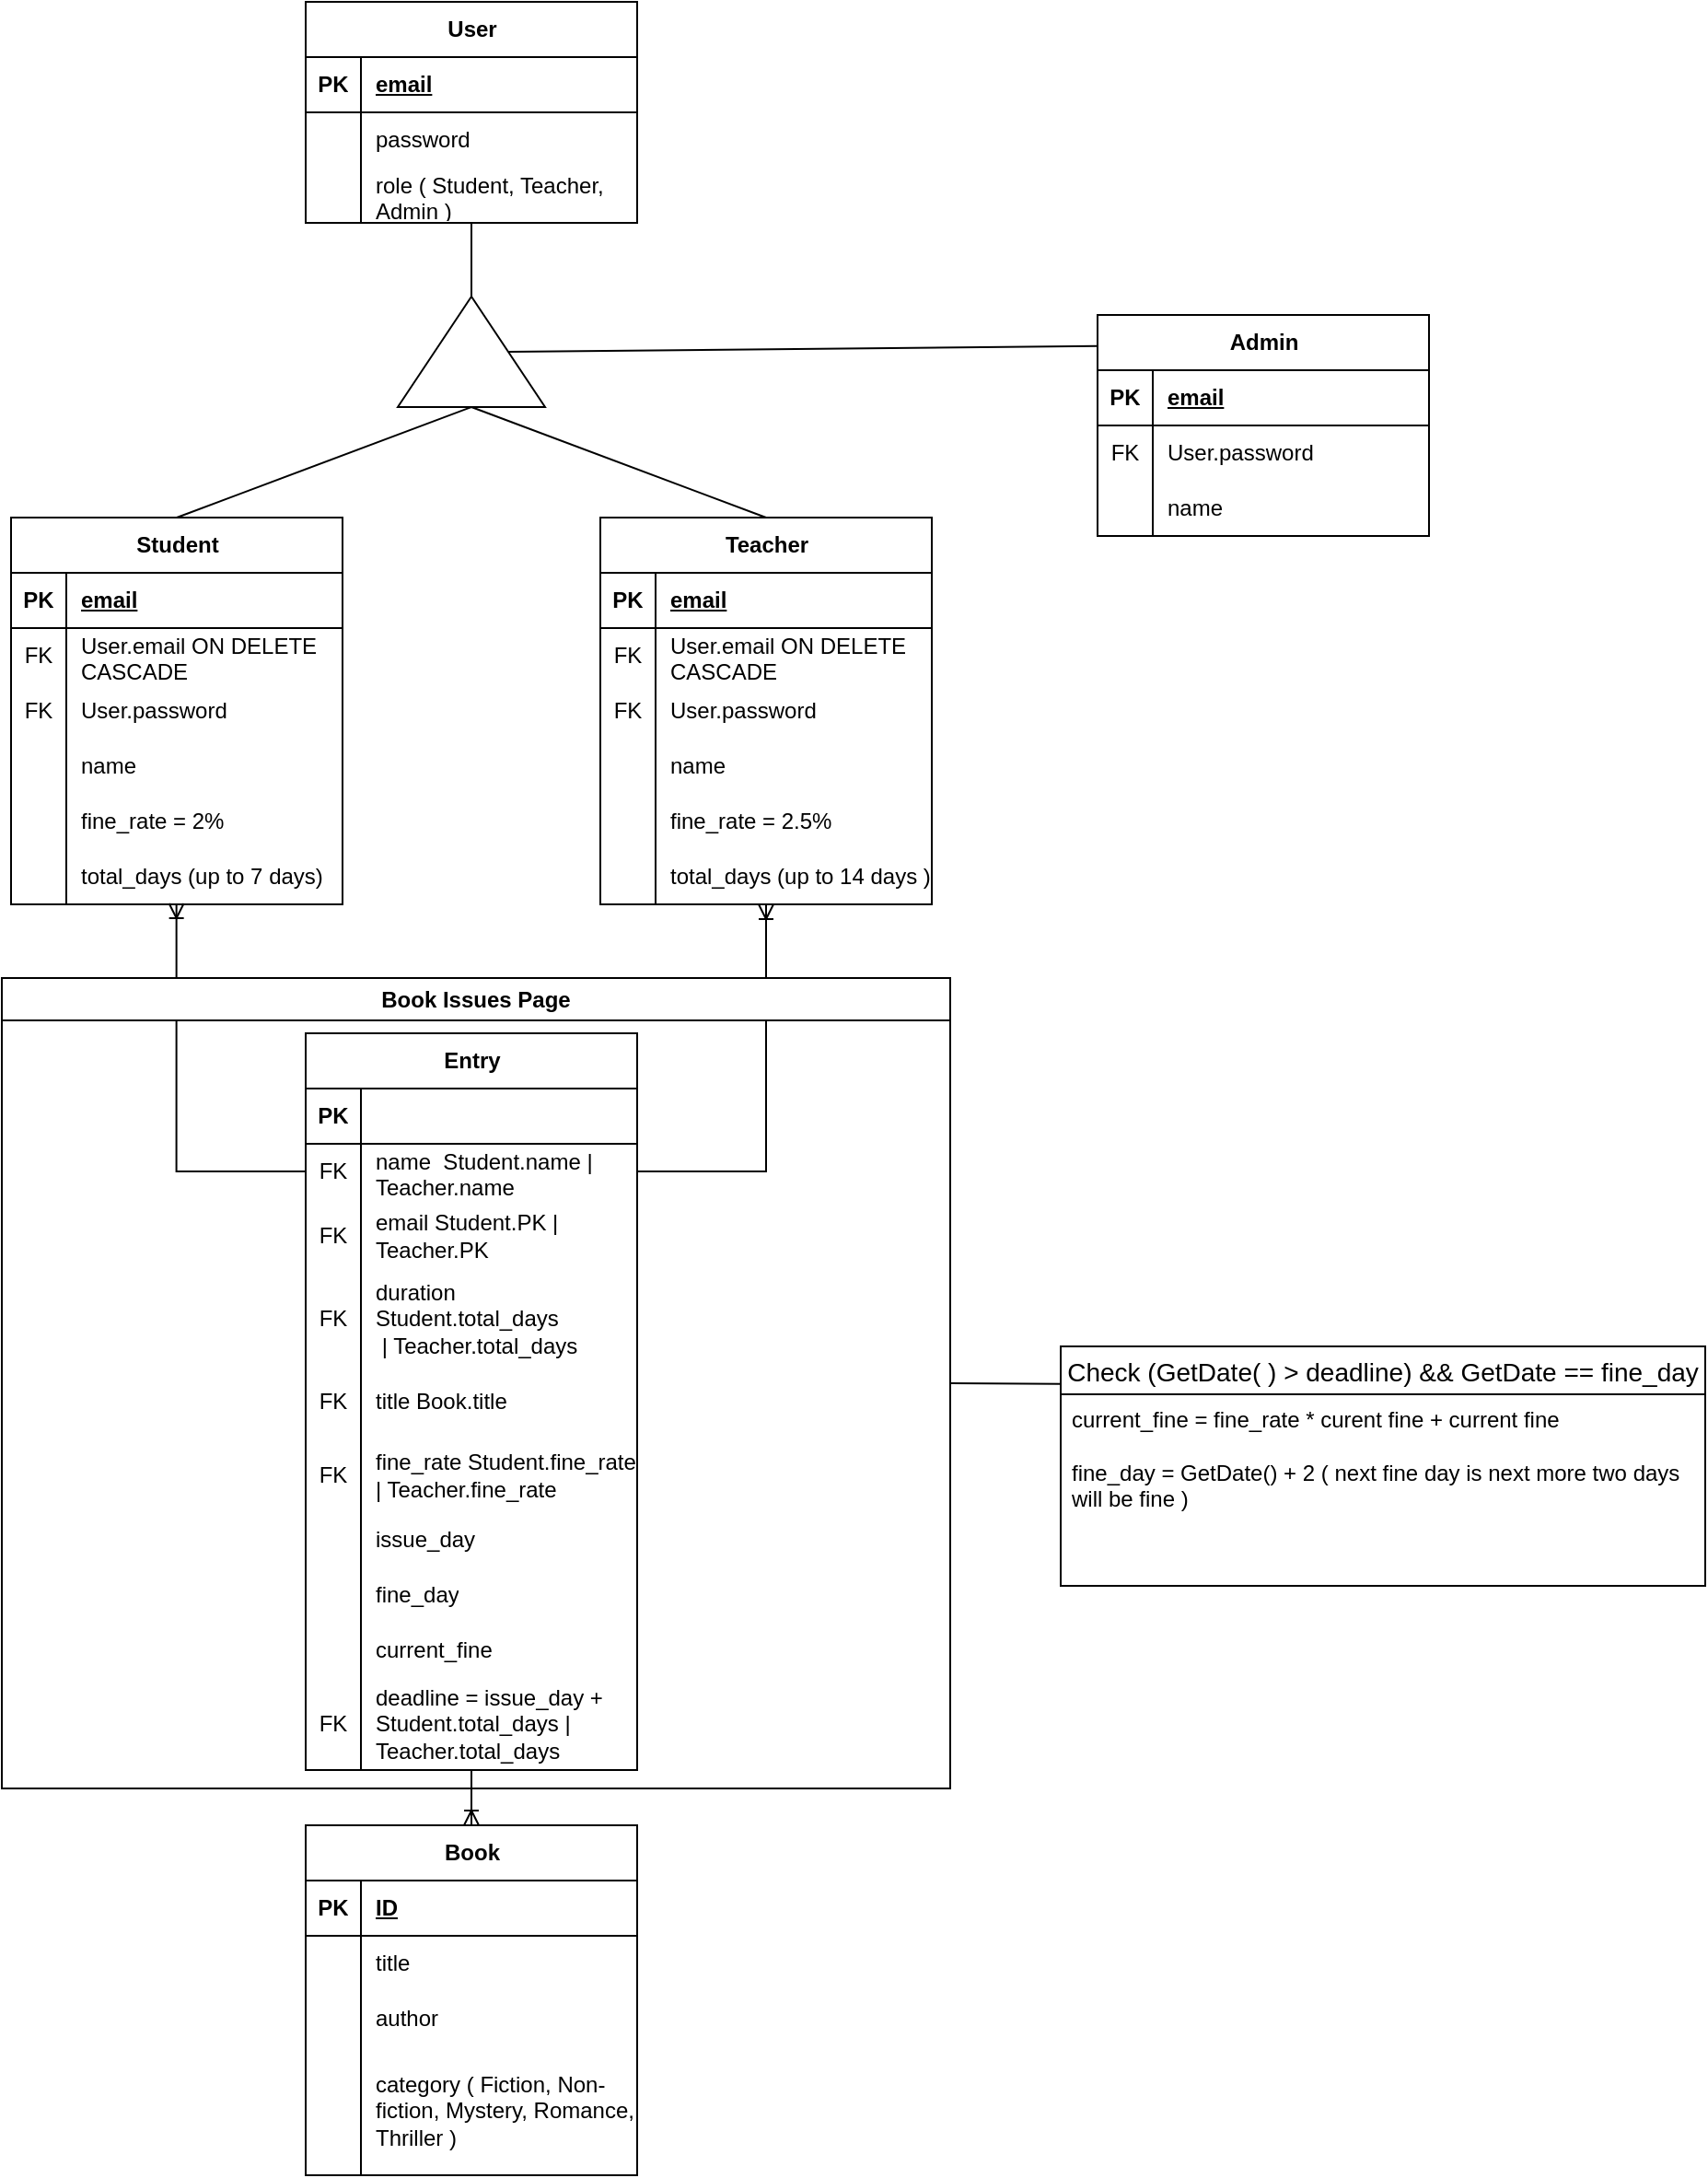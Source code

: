 <mxfile>
    <diagram id="R2lEEEUBdFMjLlhIrx00" name="Page-1">
        <mxGraphModel dx="729" dy="582" grid="1" gridSize="10" guides="1" tooltips="1" connect="1" arrows="1" fold="1" page="1" pageScale="1" pageWidth="850" pageHeight="1100" math="0" shadow="0" extFonts="Permanent Marker^https://fonts.googleapis.com/css?family=Permanent+Marker">
            <root>
                <mxCell id="0"/>
                <mxCell id="1" parent="0"/>
                <mxCell id="ZRcQARflyPNN3RQJC36A-1" value="User" style="shape=table;startSize=30;container=1;collapsible=1;childLayout=tableLayout;fixedRows=1;rowLines=0;fontStyle=1;align=center;resizeLast=1;html=1;" parent="1" vertex="1">
                    <mxGeometry x="320" y="200" width="180" height="120" as="geometry"/>
                </mxCell>
                <mxCell id="ZRcQARflyPNN3RQJC36A-2" value="" style="shape=tableRow;horizontal=0;startSize=0;swimlaneHead=0;swimlaneBody=0;fillColor=none;collapsible=0;dropTarget=0;points=[[0,0.5],[1,0.5]];portConstraint=eastwest;top=0;left=0;right=0;bottom=1;" parent="ZRcQARflyPNN3RQJC36A-1" vertex="1">
                    <mxGeometry y="30" width="180" height="30" as="geometry"/>
                </mxCell>
                <mxCell id="ZRcQARflyPNN3RQJC36A-3" value="PK" style="shape=partialRectangle;connectable=0;fillColor=none;top=0;left=0;bottom=0;right=0;fontStyle=1;overflow=hidden;whiteSpace=wrap;html=1;" parent="ZRcQARflyPNN3RQJC36A-2" vertex="1">
                    <mxGeometry width="30" height="30" as="geometry">
                        <mxRectangle width="30" height="30" as="alternateBounds"/>
                    </mxGeometry>
                </mxCell>
                <mxCell id="ZRcQARflyPNN3RQJC36A-4" value="email" style="shape=partialRectangle;connectable=0;fillColor=none;top=0;left=0;bottom=0;right=0;align=left;spacingLeft=6;fontStyle=5;overflow=hidden;whiteSpace=wrap;html=1;" parent="ZRcQARflyPNN3RQJC36A-2" vertex="1">
                    <mxGeometry x="30" width="150" height="30" as="geometry">
                        <mxRectangle width="150" height="30" as="alternateBounds"/>
                    </mxGeometry>
                </mxCell>
                <mxCell id="ZRcQARflyPNN3RQJC36A-5" value="" style="shape=tableRow;horizontal=0;startSize=0;swimlaneHead=0;swimlaneBody=0;fillColor=none;collapsible=0;dropTarget=0;points=[[0,0.5],[1,0.5]];portConstraint=eastwest;top=0;left=0;right=0;bottom=0;" parent="ZRcQARflyPNN3RQJC36A-1" vertex="1">
                    <mxGeometry y="60" width="180" height="30" as="geometry"/>
                </mxCell>
                <mxCell id="ZRcQARflyPNN3RQJC36A-6" value="" style="shape=partialRectangle;connectable=0;fillColor=none;top=0;left=0;bottom=0;right=0;editable=1;overflow=hidden;whiteSpace=wrap;html=1;" parent="ZRcQARflyPNN3RQJC36A-5" vertex="1">
                    <mxGeometry width="30" height="30" as="geometry">
                        <mxRectangle width="30" height="30" as="alternateBounds"/>
                    </mxGeometry>
                </mxCell>
                <mxCell id="ZRcQARflyPNN3RQJC36A-7" value="password" style="shape=partialRectangle;connectable=0;fillColor=none;top=0;left=0;bottom=0;right=0;align=left;spacingLeft=6;overflow=hidden;whiteSpace=wrap;html=1;" parent="ZRcQARflyPNN3RQJC36A-5" vertex="1">
                    <mxGeometry x="30" width="150" height="30" as="geometry">
                        <mxRectangle width="150" height="30" as="alternateBounds"/>
                    </mxGeometry>
                </mxCell>
                <mxCell id="YuhHyslfXUsfMejoKx96-15" style="shape=tableRow;horizontal=0;startSize=0;swimlaneHead=0;swimlaneBody=0;fillColor=none;collapsible=0;dropTarget=0;points=[[0,0.5],[1,0.5]];portConstraint=eastwest;top=0;left=0;right=0;bottom=0;" parent="ZRcQARflyPNN3RQJC36A-1" vertex="1">
                    <mxGeometry y="90" width="180" height="30" as="geometry"/>
                </mxCell>
                <mxCell id="YuhHyslfXUsfMejoKx96-16" style="shape=partialRectangle;connectable=0;fillColor=none;top=0;left=0;bottom=0;right=0;editable=1;overflow=hidden;whiteSpace=wrap;html=1;" parent="YuhHyslfXUsfMejoKx96-15" vertex="1">
                    <mxGeometry width="30" height="30" as="geometry">
                        <mxRectangle width="30" height="30" as="alternateBounds"/>
                    </mxGeometry>
                </mxCell>
                <mxCell id="YuhHyslfXUsfMejoKx96-17" value="role ( Student, Teacher, Admin )" style="shape=partialRectangle;connectable=0;fillColor=none;top=0;left=0;bottom=0;right=0;align=left;spacingLeft=6;overflow=hidden;whiteSpace=wrap;html=1;" parent="YuhHyslfXUsfMejoKx96-15" vertex="1">
                    <mxGeometry x="30" width="150" height="30" as="geometry">
                        <mxRectangle width="150" height="30" as="alternateBounds"/>
                    </mxGeometry>
                </mxCell>
                <mxCell id="ZRcQARflyPNN3RQJC36A-17" value="" style="triangle;whiteSpace=wrap;html=1;direction=north;" parent="1" vertex="1">
                    <mxGeometry x="370" y="360" width="80" height="60" as="geometry"/>
                </mxCell>
                <mxCell id="ZRcQARflyPNN3RQJC36A-18" value="" style="endArrow=none;html=1;rounded=0;exitX=1;exitY=0.5;exitDx=0;exitDy=0;" parent="1" source="ZRcQARflyPNN3RQJC36A-17" edge="1">
                    <mxGeometry width="50" height="50" relative="1" as="geometry">
                        <mxPoint x="390" y="400" as="sourcePoint"/>
                        <mxPoint x="410" y="320" as="targetPoint"/>
                    </mxGeometry>
                </mxCell>
                <mxCell id="ZRcQARflyPNN3RQJC36A-19" value="Student" style="shape=table;startSize=30;container=1;collapsible=1;childLayout=tableLayout;fixedRows=1;rowLines=0;fontStyle=1;align=center;resizeLast=1;html=1;" parent="1" vertex="1">
                    <mxGeometry x="160" y="480" width="180" height="210" as="geometry"/>
                </mxCell>
                <mxCell id="ZRcQARflyPNN3RQJC36A-20" value="" style="shape=tableRow;horizontal=0;startSize=0;swimlaneHead=0;swimlaneBody=0;fillColor=none;collapsible=0;dropTarget=0;points=[[0,0.5],[1,0.5]];portConstraint=eastwest;top=0;left=0;right=0;bottom=1;" parent="ZRcQARflyPNN3RQJC36A-19" vertex="1">
                    <mxGeometry y="30" width="180" height="30" as="geometry"/>
                </mxCell>
                <mxCell id="ZRcQARflyPNN3RQJC36A-21" value="PK" style="shape=partialRectangle;connectable=0;fillColor=none;top=0;left=0;bottom=0;right=0;fontStyle=1;overflow=hidden;whiteSpace=wrap;html=1;" parent="ZRcQARflyPNN3RQJC36A-20" vertex="1">
                    <mxGeometry width="30" height="30" as="geometry">
                        <mxRectangle width="30" height="30" as="alternateBounds"/>
                    </mxGeometry>
                </mxCell>
                <mxCell id="ZRcQARflyPNN3RQJC36A-22" value="email" style="shape=partialRectangle;connectable=0;fillColor=none;top=0;left=0;bottom=0;right=0;align=left;spacingLeft=6;fontStyle=5;overflow=hidden;whiteSpace=wrap;html=1;" parent="ZRcQARflyPNN3RQJC36A-20" vertex="1">
                    <mxGeometry x="30" width="150" height="30" as="geometry">
                        <mxRectangle width="150" height="30" as="alternateBounds"/>
                    </mxGeometry>
                </mxCell>
                <mxCell id="ZRcQARflyPNN3RQJC36A-23" value="" style="shape=tableRow;horizontal=0;startSize=0;swimlaneHead=0;swimlaneBody=0;fillColor=none;collapsible=0;dropTarget=0;points=[[0,0.5],[1,0.5]];portConstraint=eastwest;top=0;left=0;right=0;bottom=0;" parent="ZRcQARflyPNN3RQJC36A-19" vertex="1">
                    <mxGeometry y="60" width="180" height="30" as="geometry"/>
                </mxCell>
                <mxCell id="ZRcQARflyPNN3RQJC36A-24" value="FK" style="shape=partialRectangle;connectable=0;fillColor=none;top=0;left=0;bottom=0;right=0;editable=1;overflow=hidden;whiteSpace=wrap;html=1;" parent="ZRcQARflyPNN3RQJC36A-23" vertex="1">
                    <mxGeometry width="30" height="30" as="geometry">
                        <mxRectangle width="30" height="30" as="alternateBounds"/>
                    </mxGeometry>
                </mxCell>
                <mxCell id="ZRcQARflyPNN3RQJC36A-25" value="User.email ON DELETE CASCADE" style="shape=partialRectangle;connectable=0;fillColor=none;top=0;left=0;bottom=0;right=0;align=left;spacingLeft=6;overflow=hidden;whiteSpace=wrap;html=1;" parent="ZRcQARflyPNN3RQJC36A-23" vertex="1">
                    <mxGeometry x="30" width="150" height="30" as="geometry">
                        <mxRectangle width="150" height="30" as="alternateBounds"/>
                    </mxGeometry>
                </mxCell>
                <mxCell id="ZRcQARflyPNN3RQJC36A-26" value="" style="shape=tableRow;horizontal=0;startSize=0;swimlaneHead=0;swimlaneBody=0;fillColor=none;collapsible=0;dropTarget=0;points=[[0,0.5],[1,0.5]];portConstraint=eastwest;top=0;left=0;right=0;bottom=0;" parent="ZRcQARflyPNN3RQJC36A-19" vertex="1">
                    <mxGeometry y="90" width="180" height="30" as="geometry"/>
                </mxCell>
                <mxCell id="ZRcQARflyPNN3RQJC36A-27" value="FK" style="shape=partialRectangle;connectable=0;fillColor=none;top=0;left=0;bottom=0;right=0;editable=1;overflow=hidden;whiteSpace=wrap;html=1;" parent="ZRcQARflyPNN3RQJC36A-26" vertex="1">
                    <mxGeometry width="30" height="30" as="geometry">
                        <mxRectangle width="30" height="30" as="alternateBounds"/>
                    </mxGeometry>
                </mxCell>
                <mxCell id="ZRcQARflyPNN3RQJC36A-28" value="User.password" style="shape=partialRectangle;connectable=0;fillColor=none;top=0;left=0;bottom=0;right=0;align=left;spacingLeft=6;overflow=hidden;whiteSpace=wrap;html=1;" parent="ZRcQARflyPNN3RQJC36A-26" vertex="1">
                    <mxGeometry x="30" width="150" height="30" as="geometry">
                        <mxRectangle width="150" height="30" as="alternateBounds"/>
                    </mxGeometry>
                </mxCell>
                <mxCell id="ZRcQARflyPNN3RQJC36A-77" style="shape=tableRow;horizontal=0;startSize=0;swimlaneHead=0;swimlaneBody=0;fillColor=none;collapsible=0;dropTarget=0;points=[[0,0.5],[1,0.5]];portConstraint=eastwest;top=0;left=0;right=0;bottom=0;" parent="ZRcQARflyPNN3RQJC36A-19" vertex="1">
                    <mxGeometry y="120" width="180" height="30" as="geometry"/>
                </mxCell>
                <mxCell id="ZRcQARflyPNN3RQJC36A-78" style="shape=partialRectangle;connectable=0;fillColor=none;top=0;left=0;bottom=0;right=0;editable=1;overflow=hidden;whiteSpace=wrap;html=1;" parent="ZRcQARflyPNN3RQJC36A-77" vertex="1">
                    <mxGeometry width="30" height="30" as="geometry">
                        <mxRectangle width="30" height="30" as="alternateBounds"/>
                    </mxGeometry>
                </mxCell>
                <mxCell id="ZRcQARflyPNN3RQJC36A-79" value="name" style="shape=partialRectangle;connectable=0;fillColor=none;top=0;left=0;bottom=0;right=0;align=left;spacingLeft=6;overflow=hidden;whiteSpace=wrap;html=1;" parent="ZRcQARflyPNN3RQJC36A-77" vertex="1">
                    <mxGeometry x="30" width="150" height="30" as="geometry">
                        <mxRectangle width="150" height="30" as="alternateBounds"/>
                    </mxGeometry>
                </mxCell>
                <mxCell id="YuhHyslfXUsfMejoKx96-18" style="shape=tableRow;horizontal=0;startSize=0;swimlaneHead=0;swimlaneBody=0;fillColor=none;collapsible=0;dropTarget=0;points=[[0,0.5],[1,0.5]];portConstraint=eastwest;top=0;left=0;right=0;bottom=0;" parent="ZRcQARflyPNN3RQJC36A-19" vertex="1">
                    <mxGeometry y="150" width="180" height="30" as="geometry"/>
                </mxCell>
                <mxCell id="YuhHyslfXUsfMejoKx96-19" style="shape=partialRectangle;connectable=0;fillColor=none;top=0;left=0;bottom=0;right=0;editable=1;overflow=hidden;whiteSpace=wrap;html=1;" parent="YuhHyslfXUsfMejoKx96-18" vertex="1">
                    <mxGeometry width="30" height="30" as="geometry">
                        <mxRectangle width="30" height="30" as="alternateBounds"/>
                    </mxGeometry>
                </mxCell>
                <mxCell id="YuhHyslfXUsfMejoKx96-20" value="fine_rate = 2%" style="shape=partialRectangle;connectable=0;fillColor=none;top=0;left=0;bottom=0;right=0;align=left;spacingLeft=6;overflow=hidden;whiteSpace=wrap;html=1;" parent="YuhHyslfXUsfMejoKx96-18" vertex="1">
                    <mxGeometry x="30" width="150" height="30" as="geometry">
                        <mxRectangle width="150" height="30" as="alternateBounds"/>
                    </mxGeometry>
                </mxCell>
                <mxCell id="ZRcQARflyPNN3RQJC36A-29" value="" style="shape=tableRow;horizontal=0;startSize=0;swimlaneHead=0;swimlaneBody=0;fillColor=none;collapsible=0;dropTarget=0;points=[[0,0.5],[1,0.5]];portConstraint=eastwest;top=0;left=0;right=0;bottom=0;" parent="ZRcQARflyPNN3RQJC36A-19" vertex="1">
                    <mxGeometry y="180" width="180" height="30" as="geometry"/>
                </mxCell>
                <mxCell id="ZRcQARflyPNN3RQJC36A-30" value="" style="shape=partialRectangle;connectable=0;fillColor=none;top=0;left=0;bottom=0;right=0;editable=1;overflow=hidden;whiteSpace=wrap;html=1;" parent="ZRcQARflyPNN3RQJC36A-29" vertex="1">
                    <mxGeometry width="30" height="30" as="geometry">
                        <mxRectangle width="30" height="30" as="alternateBounds"/>
                    </mxGeometry>
                </mxCell>
                <mxCell id="ZRcQARflyPNN3RQJC36A-31" value="total_days (up to 7 days)" style="shape=partialRectangle;connectable=0;fillColor=none;top=0;left=0;bottom=0;right=0;align=left;spacingLeft=6;overflow=hidden;whiteSpace=wrap;html=1;" parent="ZRcQARflyPNN3RQJC36A-29" vertex="1">
                    <mxGeometry x="30" width="150" height="30" as="geometry">
                        <mxRectangle width="150" height="30" as="alternateBounds"/>
                    </mxGeometry>
                </mxCell>
                <mxCell id="ZRcQARflyPNN3RQJC36A-32" value="Teacher" style="shape=table;startSize=30;container=1;collapsible=1;childLayout=tableLayout;fixedRows=1;rowLines=0;fontStyle=1;align=center;resizeLast=1;html=1;" parent="1" vertex="1">
                    <mxGeometry x="480" y="480" width="180" height="210" as="geometry"/>
                </mxCell>
                <mxCell id="ZRcQARflyPNN3RQJC36A-33" value="" style="shape=tableRow;horizontal=0;startSize=0;swimlaneHead=0;swimlaneBody=0;fillColor=none;collapsible=0;dropTarget=0;points=[[0,0.5],[1,0.5]];portConstraint=eastwest;top=0;left=0;right=0;bottom=1;" parent="ZRcQARflyPNN3RQJC36A-32" vertex="1">
                    <mxGeometry y="30" width="180" height="30" as="geometry"/>
                </mxCell>
                <mxCell id="ZRcQARflyPNN3RQJC36A-34" value="PK" style="shape=partialRectangle;connectable=0;fillColor=none;top=0;left=0;bottom=0;right=0;fontStyle=1;overflow=hidden;whiteSpace=wrap;html=1;" parent="ZRcQARflyPNN3RQJC36A-33" vertex="1">
                    <mxGeometry width="30" height="30" as="geometry">
                        <mxRectangle width="30" height="30" as="alternateBounds"/>
                    </mxGeometry>
                </mxCell>
                <mxCell id="ZRcQARflyPNN3RQJC36A-35" value="email" style="shape=partialRectangle;connectable=0;fillColor=none;top=0;left=0;bottom=0;right=0;align=left;spacingLeft=6;fontStyle=5;overflow=hidden;whiteSpace=wrap;html=1;" parent="ZRcQARflyPNN3RQJC36A-33" vertex="1">
                    <mxGeometry x="30" width="150" height="30" as="geometry">
                        <mxRectangle width="150" height="30" as="alternateBounds"/>
                    </mxGeometry>
                </mxCell>
                <mxCell id="ZRcQARflyPNN3RQJC36A-36" value="" style="shape=tableRow;horizontal=0;startSize=0;swimlaneHead=0;swimlaneBody=0;fillColor=none;collapsible=0;dropTarget=0;points=[[0,0.5],[1,0.5]];portConstraint=eastwest;top=0;left=0;right=0;bottom=0;" parent="ZRcQARflyPNN3RQJC36A-32" vertex="1">
                    <mxGeometry y="60" width="180" height="30" as="geometry"/>
                </mxCell>
                <mxCell id="ZRcQARflyPNN3RQJC36A-37" value="FK" style="shape=partialRectangle;connectable=0;fillColor=none;top=0;left=0;bottom=0;right=0;editable=1;overflow=hidden;whiteSpace=wrap;html=1;" parent="ZRcQARflyPNN3RQJC36A-36" vertex="1">
                    <mxGeometry width="30" height="30" as="geometry">
                        <mxRectangle width="30" height="30" as="alternateBounds"/>
                    </mxGeometry>
                </mxCell>
                <mxCell id="ZRcQARflyPNN3RQJC36A-38" value="User.email ON DELETE CASCADE" style="shape=partialRectangle;connectable=0;fillColor=none;top=0;left=0;bottom=0;right=0;align=left;spacingLeft=6;overflow=hidden;whiteSpace=wrap;html=1;" parent="ZRcQARflyPNN3RQJC36A-36" vertex="1">
                    <mxGeometry x="30" width="150" height="30" as="geometry">
                        <mxRectangle width="150" height="30" as="alternateBounds"/>
                    </mxGeometry>
                </mxCell>
                <mxCell id="ZRcQARflyPNN3RQJC36A-39" value="" style="shape=tableRow;horizontal=0;startSize=0;swimlaneHead=0;swimlaneBody=0;fillColor=none;collapsible=0;dropTarget=0;points=[[0,0.5],[1,0.5]];portConstraint=eastwest;top=0;left=0;right=0;bottom=0;" parent="ZRcQARflyPNN3RQJC36A-32" vertex="1">
                    <mxGeometry y="90" width="180" height="30" as="geometry"/>
                </mxCell>
                <mxCell id="ZRcQARflyPNN3RQJC36A-40" value="FK" style="shape=partialRectangle;connectable=0;fillColor=none;top=0;left=0;bottom=0;right=0;editable=1;overflow=hidden;whiteSpace=wrap;html=1;" parent="ZRcQARflyPNN3RQJC36A-39" vertex="1">
                    <mxGeometry width="30" height="30" as="geometry">
                        <mxRectangle width="30" height="30" as="alternateBounds"/>
                    </mxGeometry>
                </mxCell>
                <mxCell id="ZRcQARflyPNN3RQJC36A-41" value="User.password" style="shape=partialRectangle;connectable=0;fillColor=none;top=0;left=0;bottom=0;right=0;align=left;spacingLeft=6;overflow=hidden;whiteSpace=wrap;html=1;" parent="ZRcQARflyPNN3RQJC36A-39" vertex="1">
                    <mxGeometry x="30" width="150" height="30" as="geometry">
                        <mxRectangle width="150" height="30" as="alternateBounds"/>
                    </mxGeometry>
                </mxCell>
                <mxCell id="ZRcQARflyPNN3RQJC36A-80" style="shape=tableRow;horizontal=0;startSize=0;swimlaneHead=0;swimlaneBody=0;fillColor=none;collapsible=0;dropTarget=0;points=[[0,0.5],[1,0.5]];portConstraint=eastwest;top=0;left=0;right=0;bottom=0;" parent="ZRcQARflyPNN3RQJC36A-32" vertex="1">
                    <mxGeometry y="120" width="180" height="30" as="geometry"/>
                </mxCell>
                <mxCell id="ZRcQARflyPNN3RQJC36A-81" style="shape=partialRectangle;connectable=0;fillColor=none;top=0;left=0;bottom=0;right=0;editable=1;overflow=hidden;whiteSpace=wrap;html=1;" parent="ZRcQARflyPNN3RQJC36A-80" vertex="1">
                    <mxGeometry width="30" height="30" as="geometry">
                        <mxRectangle width="30" height="30" as="alternateBounds"/>
                    </mxGeometry>
                </mxCell>
                <mxCell id="ZRcQARflyPNN3RQJC36A-82" value="name" style="shape=partialRectangle;connectable=0;fillColor=none;top=0;left=0;bottom=0;right=0;align=left;spacingLeft=6;overflow=hidden;whiteSpace=wrap;html=1;" parent="ZRcQARflyPNN3RQJC36A-80" vertex="1">
                    <mxGeometry x="30" width="150" height="30" as="geometry">
                        <mxRectangle width="150" height="30" as="alternateBounds"/>
                    </mxGeometry>
                </mxCell>
                <mxCell id="YuhHyslfXUsfMejoKx96-21" style="shape=tableRow;horizontal=0;startSize=0;swimlaneHead=0;swimlaneBody=0;fillColor=none;collapsible=0;dropTarget=0;points=[[0,0.5],[1,0.5]];portConstraint=eastwest;top=0;left=0;right=0;bottom=0;" parent="ZRcQARflyPNN3RQJC36A-32" vertex="1">
                    <mxGeometry y="150" width="180" height="30" as="geometry"/>
                </mxCell>
                <mxCell id="YuhHyslfXUsfMejoKx96-22" style="shape=partialRectangle;connectable=0;fillColor=none;top=0;left=0;bottom=0;right=0;editable=1;overflow=hidden;whiteSpace=wrap;html=1;" parent="YuhHyslfXUsfMejoKx96-21" vertex="1">
                    <mxGeometry width="30" height="30" as="geometry">
                        <mxRectangle width="30" height="30" as="alternateBounds"/>
                    </mxGeometry>
                </mxCell>
                <mxCell id="YuhHyslfXUsfMejoKx96-23" value="fine_rate = 2.5%" style="shape=partialRectangle;connectable=0;fillColor=none;top=0;left=0;bottom=0;right=0;align=left;spacingLeft=6;overflow=hidden;whiteSpace=wrap;html=1;" parent="YuhHyslfXUsfMejoKx96-21" vertex="1">
                    <mxGeometry x="30" width="150" height="30" as="geometry">
                        <mxRectangle width="150" height="30" as="alternateBounds"/>
                    </mxGeometry>
                </mxCell>
                <mxCell id="ZRcQARflyPNN3RQJC36A-42" value="" style="shape=tableRow;horizontal=0;startSize=0;swimlaneHead=0;swimlaneBody=0;fillColor=none;collapsible=0;dropTarget=0;points=[[0,0.5],[1,0.5]];portConstraint=eastwest;top=0;left=0;right=0;bottom=0;" parent="ZRcQARflyPNN3RQJC36A-32" vertex="1">
                    <mxGeometry y="180" width="180" height="30" as="geometry"/>
                </mxCell>
                <mxCell id="ZRcQARflyPNN3RQJC36A-43" value="" style="shape=partialRectangle;connectable=0;fillColor=none;top=0;left=0;bottom=0;right=0;editable=1;overflow=hidden;whiteSpace=wrap;html=1;" parent="ZRcQARflyPNN3RQJC36A-42" vertex="1">
                    <mxGeometry width="30" height="30" as="geometry">
                        <mxRectangle width="30" height="30" as="alternateBounds"/>
                    </mxGeometry>
                </mxCell>
                <mxCell id="ZRcQARflyPNN3RQJC36A-44" value="total_days&amp;nbsp;(up to 14 days )" style="shape=partialRectangle;connectable=0;fillColor=none;top=0;left=0;bottom=0;right=0;align=left;spacingLeft=6;overflow=hidden;whiteSpace=wrap;html=1;" parent="ZRcQARflyPNN3RQJC36A-42" vertex="1">
                    <mxGeometry x="30" width="150" height="30" as="geometry">
                        <mxRectangle width="150" height="30" as="alternateBounds"/>
                    </mxGeometry>
                </mxCell>
                <mxCell id="ZRcQARflyPNN3RQJC36A-45" value="" style="endArrow=none;html=1;rounded=0;exitX=0.5;exitY=0;exitDx=0;exitDy=0;entryX=0;entryY=0.5;entryDx=0;entryDy=0;" parent="1" source="ZRcQARflyPNN3RQJC36A-19" target="ZRcQARflyPNN3RQJC36A-17" edge="1">
                    <mxGeometry width="50" height="50" relative="1" as="geometry">
                        <mxPoint x="390" y="450" as="sourcePoint"/>
                        <mxPoint x="440" y="400" as="targetPoint"/>
                    </mxGeometry>
                </mxCell>
                <mxCell id="ZRcQARflyPNN3RQJC36A-46" value="" style="endArrow=none;html=1;rounded=0;exitX=0.5;exitY=0;exitDx=0;exitDy=0;entryX=0;entryY=0.5;entryDx=0;entryDy=0;" parent="1" source="ZRcQARflyPNN3RQJC36A-32" target="ZRcQARflyPNN3RQJC36A-17" edge="1">
                    <mxGeometry width="50" height="50" relative="1" as="geometry">
                        <mxPoint x="260" y="530" as="sourcePoint"/>
                        <mxPoint x="420" y="430" as="targetPoint"/>
                    </mxGeometry>
                </mxCell>
                <mxCell id="ZRcQARflyPNN3RQJC36A-47" value="Book" style="shape=table;startSize=30;container=1;collapsible=1;childLayout=tableLayout;fixedRows=1;rowLines=0;fontStyle=1;align=center;resizeLast=1;html=1;" parent="1" vertex="1">
                    <mxGeometry x="320" y="1190" width="180" height="190" as="geometry"/>
                </mxCell>
                <mxCell id="ZRcQARflyPNN3RQJC36A-48" value="" style="shape=tableRow;horizontal=0;startSize=0;swimlaneHead=0;swimlaneBody=0;fillColor=none;collapsible=0;dropTarget=0;points=[[0,0.5],[1,0.5]];portConstraint=eastwest;top=0;left=0;right=0;bottom=1;" parent="ZRcQARflyPNN3RQJC36A-47" vertex="1">
                    <mxGeometry y="30" width="180" height="30" as="geometry"/>
                </mxCell>
                <mxCell id="ZRcQARflyPNN3RQJC36A-49" value="PK" style="shape=partialRectangle;connectable=0;fillColor=none;top=0;left=0;bottom=0;right=0;fontStyle=1;overflow=hidden;whiteSpace=wrap;html=1;" parent="ZRcQARflyPNN3RQJC36A-48" vertex="1">
                    <mxGeometry width="30" height="30" as="geometry">
                        <mxRectangle width="30" height="30" as="alternateBounds"/>
                    </mxGeometry>
                </mxCell>
                <mxCell id="ZRcQARflyPNN3RQJC36A-50" value="ID" style="shape=partialRectangle;connectable=0;fillColor=none;top=0;left=0;bottom=0;right=0;align=left;spacingLeft=6;fontStyle=5;overflow=hidden;whiteSpace=wrap;html=1;" parent="ZRcQARflyPNN3RQJC36A-48" vertex="1">
                    <mxGeometry x="30" width="150" height="30" as="geometry">
                        <mxRectangle width="150" height="30" as="alternateBounds"/>
                    </mxGeometry>
                </mxCell>
                <mxCell id="ZRcQARflyPNN3RQJC36A-51" value="" style="shape=tableRow;horizontal=0;startSize=0;swimlaneHead=0;swimlaneBody=0;fillColor=none;collapsible=0;dropTarget=0;points=[[0,0.5],[1,0.5]];portConstraint=eastwest;top=0;left=0;right=0;bottom=0;" parent="ZRcQARflyPNN3RQJC36A-47" vertex="1">
                    <mxGeometry y="60" width="180" height="30" as="geometry"/>
                </mxCell>
                <mxCell id="ZRcQARflyPNN3RQJC36A-52" value="" style="shape=partialRectangle;connectable=0;fillColor=none;top=0;left=0;bottom=0;right=0;editable=1;overflow=hidden;whiteSpace=wrap;html=1;" parent="ZRcQARflyPNN3RQJC36A-51" vertex="1">
                    <mxGeometry width="30" height="30" as="geometry">
                        <mxRectangle width="30" height="30" as="alternateBounds"/>
                    </mxGeometry>
                </mxCell>
                <mxCell id="ZRcQARflyPNN3RQJC36A-53" value="title" style="shape=partialRectangle;connectable=0;fillColor=none;top=0;left=0;bottom=0;right=0;align=left;spacingLeft=6;overflow=hidden;whiteSpace=wrap;html=1;" parent="ZRcQARflyPNN3RQJC36A-51" vertex="1">
                    <mxGeometry x="30" width="150" height="30" as="geometry">
                        <mxRectangle width="150" height="30" as="alternateBounds"/>
                    </mxGeometry>
                </mxCell>
                <mxCell id="ZRcQARflyPNN3RQJC36A-54" value="" style="shape=tableRow;horizontal=0;startSize=0;swimlaneHead=0;swimlaneBody=0;fillColor=none;collapsible=0;dropTarget=0;points=[[0,0.5],[1,0.5]];portConstraint=eastwest;top=0;left=0;right=0;bottom=0;" parent="ZRcQARflyPNN3RQJC36A-47" vertex="1">
                    <mxGeometry y="90" width="180" height="30" as="geometry"/>
                </mxCell>
                <mxCell id="ZRcQARflyPNN3RQJC36A-55" value="" style="shape=partialRectangle;connectable=0;fillColor=none;top=0;left=0;bottom=0;right=0;editable=1;overflow=hidden;whiteSpace=wrap;html=1;" parent="ZRcQARflyPNN3RQJC36A-54" vertex="1">
                    <mxGeometry width="30" height="30" as="geometry">
                        <mxRectangle width="30" height="30" as="alternateBounds"/>
                    </mxGeometry>
                </mxCell>
                <mxCell id="ZRcQARflyPNN3RQJC36A-56" value="author" style="shape=partialRectangle;connectable=0;fillColor=none;top=0;left=0;bottom=0;right=0;align=left;spacingLeft=6;overflow=hidden;whiteSpace=wrap;html=1;" parent="ZRcQARflyPNN3RQJC36A-54" vertex="1">
                    <mxGeometry x="30" width="150" height="30" as="geometry">
                        <mxRectangle width="150" height="30" as="alternateBounds"/>
                    </mxGeometry>
                </mxCell>
                <mxCell id="ZRcQARflyPNN3RQJC36A-57" value="" style="shape=tableRow;horizontal=0;startSize=0;swimlaneHead=0;swimlaneBody=0;fillColor=none;collapsible=0;dropTarget=0;points=[[0,0.5],[1,0.5]];portConstraint=eastwest;top=0;left=0;right=0;bottom=0;" parent="ZRcQARflyPNN3RQJC36A-47" vertex="1">
                    <mxGeometry y="120" width="180" height="70" as="geometry"/>
                </mxCell>
                <mxCell id="ZRcQARflyPNN3RQJC36A-58" value="" style="shape=partialRectangle;connectable=0;fillColor=none;top=0;left=0;bottom=0;right=0;editable=1;overflow=hidden;whiteSpace=wrap;html=1;" parent="ZRcQARflyPNN3RQJC36A-57" vertex="1">
                    <mxGeometry width="30" height="70" as="geometry">
                        <mxRectangle width="30" height="70" as="alternateBounds"/>
                    </mxGeometry>
                </mxCell>
                <mxCell id="ZRcQARflyPNN3RQJC36A-59" value="category ( Fiction, Non-fiction, Mystery, Romance, Thriller )" style="shape=partialRectangle;connectable=0;fillColor=none;top=0;left=0;bottom=0;right=0;align=left;spacingLeft=6;overflow=hidden;whiteSpace=wrap;html=1;" parent="ZRcQARflyPNN3RQJC36A-57" vertex="1">
                    <mxGeometry x="30" width="150" height="70" as="geometry">
                        <mxRectangle width="150" height="70" as="alternateBounds"/>
                    </mxGeometry>
                </mxCell>
                <mxCell id="ZRcQARflyPNN3RQJC36A-61" value="" style="endArrow=ERoneToMany;html=1;rounded=0;entryX=0.499;entryY=0.984;entryDx=0;entryDy=0;entryPerimeter=0;exitX=0;exitY=0.5;exitDx=0;exitDy=0;edgeStyle=orthogonalEdgeStyle;startArrow=none;startFill=0;endFill=0;" parent="1" source="ZRcQARflyPNN3RQJC36A-68" target="ZRcQARflyPNN3RQJC36A-29" edge="1">
                    <mxGeometry width="50" height="50" relative="1" as="geometry">
                        <mxPoint x="370" y="755" as="sourcePoint"/>
                        <mxPoint x="510" y="740" as="targetPoint"/>
                    </mxGeometry>
                </mxCell>
                <mxCell id="ZRcQARflyPNN3RQJC36A-62" value="" style="endArrow=ERoneToMany;html=1;rounded=0;exitX=1;exitY=0.5;exitDx=0;exitDy=0;edgeStyle=orthogonalEdgeStyle;endFill=0;" parent="1" source="ZRcQARflyPNN3RQJC36A-68" target="ZRcQARflyPNN3RQJC36A-42" edge="1">
                    <mxGeometry width="50" height="50" relative="1" as="geometry">
                        <mxPoint x="572" y="800" as="sourcePoint"/>
                        <mxPoint x="571" y="700" as="targetPoint"/>
                        <Array as="points">
                            <mxPoint x="570" y="835"/>
                        </Array>
                    </mxGeometry>
                </mxCell>
                <mxCell id="ZRcQARflyPNN3RQJC36A-63" value="" style="endArrow=none;html=1;rounded=0;exitX=0.5;exitY=0;exitDx=0;exitDy=0;endFill=0;startArrow=ERoneToMany;startFill=0;" parent="1" source="ZRcQARflyPNN3RQJC36A-47" target="ZRcQARflyPNN3RQJC36A-64" edge="1">
                    <mxGeometry width="50" height="50" relative="1" as="geometry">
                        <mxPoint x="460" y="840" as="sourcePoint"/>
                        <mxPoint x="410" y="990" as="targetPoint"/>
                    </mxGeometry>
                </mxCell>
                <mxCell id="ZRcQARflyPNN3RQJC36A-64" value="Entry" style="shape=table;startSize=30;container=1;collapsible=1;childLayout=tableLayout;fixedRows=1;rowLines=0;fontStyle=1;align=center;resizeLast=1;html=1;" parent="1" vertex="1">
                    <mxGeometry x="320" y="760" width="180" height="400" as="geometry"/>
                </mxCell>
                <mxCell id="ZRcQARflyPNN3RQJC36A-65" value="" style="shape=tableRow;horizontal=0;startSize=0;swimlaneHead=0;swimlaneBody=0;fillColor=none;collapsible=0;dropTarget=0;points=[[0,0.5],[1,0.5]];portConstraint=eastwest;top=0;left=0;right=0;bottom=1;" parent="ZRcQARflyPNN3RQJC36A-64" vertex="1">
                    <mxGeometry y="30" width="180" height="30" as="geometry"/>
                </mxCell>
                <mxCell id="ZRcQARflyPNN3RQJC36A-66" value="PK" style="shape=partialRectangle;connectable=0;fillColor=none;top=0;left=0;bottom=0;right=0;fontStyle=1;overflow=hidden;whiteSpace=wrap;html=1;" parent="ZRcQARflyPNN3RQJC36A-65" vertex="1">
                    <mxGeometry width="30" height="30" as="geometry">
                        <mxRectangle width="30" height="30" as="alternateBounds"/>
                    </mxGeometry>
                </mxCell>
                <mxCell id="ZRcQARflyPNN3RQJC36A-67" value="" style="shape=partialRectangle;connectable=0;fillColor=none;top=0;left=0;bottom=0;right=0;align=left;spacingLeft=6;fontStyle=5;overflow=hidden;whiteSpace=wrap;html=1;" parent="ZRcQARflyPNN3RQJC36A-65" vertex="1">
                    <mxGeometry x="30" width="150" height="30" as="geometry">
                        <mxRectangle width="150" height="30" as="alternateBounds"/>
                    </mxGeometry>
                </mxCell>
                <mxCell id="ZRcQARflyPNN3RQJC36A-68" value="" style="shape=tableRow;horizontal=0;startSize=0;swimlaneHead=0;swimlaneBody=0;fillColor=none;collapsible=0;dropTarget=0;points=[[0,0.5],[1,0.5]];portConstraint=eastwest;top=0;left=0;right=0;bottom=0;" parent="ZRcQARflyPNN3RQJC36A-64" vertex="1">
                    <mxGeometry y="60" width="180" height="30" as="geometry"/>
                </mxCell>
                <mxCell id="ZRcQARflyPNN3RQJC36A-69" value="FK" style="shape=partialRectangle;connectable=0;fillColor=none;top=0;left=0;bottom=0;right=0;editable=1;overflow=hidden;whiteSpace=wrap;html=1;" parent="ZRcQARflyPNN3RQJC36A-68" vertex="1">
                    <mxGeometry width="30" height="30" as="geometry">
                        <mxRectangle width="30" height="30" as="alternateBounds"/>
                    </mxGeometry>
                </mxCell>
                <mxCell id="ZRcQARflyPNN3RQJC36A-70" value="name&amp;nbsp; Student.name | Teacher.name" style="shape=partialRectangle;connectable=0;fillColor=none;top=0;left=0;bottom=0;right=0;align=left;spacingLeft=6;overflow=hidden;whiteSpace=wrap;html=1;" parent="ZRcQARflyPNN3RQJC36A-68" vertex="1">
                    <mxGeometry x="30" width="150" height="30" as="geometry">
                        <mxRectangle width="150" height="30" as="alternateBounds"/>
                    </mxGeometry>
                </mxCell>
                <mxCell id="ZRcQARflyPNN3RQJC36A-71" value="" style="shape=tableRow;horizontal=0;startSize=0;swimlaneHead=0;swimlaneBody=0;fillColor=none;collapsible=0;dropTarget=0;points=[[0,0.5],[1,0.5]];portConstraint=eastwest;top=0;left=0;right=0;bottom=0;" parent="ZRcQARflyPNN3RQJC36A-64" vertex="1">
                    <mxGeometry y="90" width="180" height="40" as="geometry"/>
                </mxCell>
                <mxCell id="ZRcQARflyPNN3RQJC36A-72" value="FK" style="shape=partialRectangle;connectable=0;fillColor=none;top=0;left=0;bottom=0;right=0;editable=1;overflow=hidden;whiteSpace=wrap;html=1;" parent="ZRcQARflyPNN3RQJC36A-71" vertex="1">
                    <mxGeometry width="30" height="40" as="geometry">
                        <mxRectangle width="30" height="40" as="alternateBounds"/>
                    </mxGeometry>
                </mxCell>
                <mxCell id="ZRcQARflyPNN3RQJC36A-73" value="email Student.PK | Teacher.PK" style="shape=partialRectangle;connectable=0;fillColor=none;top=0;left=0;bottom=0;right=0;align=left;spacingLeft=6;overflow=hidden;whiteSpace=wrap;html=1;" parent="ZRcQARflyPNN3RQJC36A-71" vertex="1">
                    <mxGeometry x="30" width="150" height="40" as="geometry">
                        <mxRectangle width="150" height="40" as="alternateBounds"/>
                    </mxGeometry>
                </mxCell>
                <mxCell id="ZRcQARflyPNN3RQJC36A-74" value="" style="shape=tableRow;horizontal=0;startSize=0;swimlaneHead=0;swimlaneBody=0;fillColor=none;collapsible=0;dropTarget=0;points=[[0,0.5],[1,0.5]];portConstraint=eastwest;top=0;left=0;right=0;bottom=0;" parent="ZRcQARflyPNN3RQJC36A-64" vertex="1">
                    <mxGeometry y="130" width="180" height="50" as="geometry"/>
                </mxCell>
                <mxCell id="ZRcQARflyPNN3RQJC36A-75" value="FK" style="shape=partialRectangle;connectable=0;fillColor=none;top=0;left=0;bottom=0;right=0;editable=1;overflow=hidden;whiteSpace=wrap;html=1;" parent="ZRcQARflyPNN3RQJC36A-74" vertex="1">
                    <mxGeometry width="30" height="50" as="geometry">
                        <mxRectangle width="30" height="50" as="alternateBounds"/>
                    </mxGeometry>
                </mxCell>
                <mxCell id="ZRcQARflyPNN3RQJC36A-76" value="duration Student.total_days&amp;nbsp;&lt;br&gt;&amp;nbsp;| Teacher.total_days&amp;nbsp;" style="shape=partialRectangle;connectable=0;fillColor=none;top=0;left=0;bottom=0;right=0;align=left;spacingLeft=6;overflow=hidden;whiteSpace=wrap;html=1;" parent="ZRcQARflyPNN3RQJC36A-74" vertex="1">
                    <mxGeometry x="30" width="150" height="50" as="geometry">
                        <mxRectangle width="150" height="50" as="alternateBounds"/>
                    </mxGeometry>
                </mxCell>
                <mxCell id="ZRcQARflyPNN3RQJC36A-86" style="shape=tableRow;horizontal=0;startSize=0;swimlaneHead=0;swimlaneBody=0;fillColor=none;collapsible=0;dropTarget=0;points=[[0,0.5],[1,0.5]];portConstraint=eastwest;top=0;left=0;right=0;bottom=0;" parent="ZRcQARflyPNN3RQJC36A-64" vertex="1">
                    <mxGeometry y="180" width="180" height="40" as="geometry"/>
                </mxCell>
                <mxCell id="ZRcQARflyPNN3RQJC36A-87" value="FK" style="shape=partialRectangle;connectable=0;fillColor=none;top=0;left=0;bottom=0;right=0;editable=1;overflow=hidden;whiteSpace=wrap;html=1;" parent="ZRcQARflyPNN3RQJC36A-86" vertex="1">
                    <mxGeometry width="30" height="40" as="geometry">
                        <mxRectangle width="30" height="40" as="alternateBounds"/>
                    </mxGeometry>
                </mxCell>
                <mxCell id="ZRcQARflyPNN3RQJC36A-88" value="title Book.title" style="shape=partialRectangle;connectable=0;fillColor=none;top=0;left=0;bottom=0;right=0;align=left;spacingLeft=6;overflow=hidden;whiteSpace=wrap;html=1;" parent="ZRcQARflyPNN3RQJC36A-86" vertex="1">
                    <mxGeometry x="30" width="150" height="40" as="geometry">
                        <mxRectangle width="150" height="40" as="alternateBounds"/>
                    </mxGeometry>
                </mxCell>
                <mxCell id="YuhHyslfXUsfMejoKx96-27" style="shape=tableRow;horizontal=0;startSize=0;swimlaneHead=0;swimlaneBody=0;fillColor=none;collapsible=0;dropTarget=0;points=[[0,0.5],[1,0.5]];portConstraint=eastwest;top=0;left=0;right=0;bottom=0;" parent="ZRcQARflyPNN3RQJC36A-64" vertex="1">
                    <mxGeometry y="220" width="180" height="40" as="geometry"/>
                </mxCell>
                <mxCell id="YuhHyslfXUsfMejoKx96-28" value="FK" style="shape=partialRectangle;connectable=0;fillColor=none;top=0;left=0;bottom=0;right=0;editable=1;overflow=hidden;whiteSpace=wrap;html=1;" parent="YuhHyslfXUsfMejoKx96-27" vertex="1">
                    <mxGeometry width="30" height="40" as="geometry">
                        <mxRectangle width="30" height="40" as="alternateBounds"/>
                    </mxGeometry>
                </mxCell>
                <mxCell id="YuhHyslfXUsfMejoKx96-29" value="fine_rate Student.fine_rate | Teacher.fine_rate" style="shape=partialRectangle;connectable=0;fillColor=none;top=0;left=0;bottom=0;right=0;align=left;spacingLeft=6;overflow=hidden;whiteSpace=wrap;html=1;" parent="YuhHyslfXUsfMejoKx96-27" vertex="1">
                    <mxGeometry x="30" width="150" height="40" as="geometry">
                        <mxRectangle width="150" height="40" as="alternateBounds"/>
                    </mxGeometry>
                </mxCell>
                <mxCell id="ZRcQARflyPNN3RQJC36A-92" style="shape=tableRow;horizontal=0;startSize=0;swimlaneHead=0;swimlaneBody=0;fillColor=none;collapsible=0;dropTarget=0;points=[[0,0.5],[1,0.5]];portConstraint=eastwest;top=0;left=0;right=0;bottom=0;" parent="ZRcQARflyPNN3RQJC36A-64" vertex="1">
                    <mxGeometry y="260" width="180" height="30" as="geometry"/>
                </mxCell>
                <mxCell id="ZRcQARflyPNN3RQJC36A-93" style="shape=partialRectangle;connectable=0;fillColor=none;top=0;left=0;bottom=0;right=0;editable=1;overflow=hidden;whiteSpace=wrap;html=1;" parent="ZRcQARflyPNN3RQJC36A-92" vertex="1">
                    <mxGeometry width="30" height="30" as="geometry">
                        <mxRectangle width="30" height="30" as="alternateBounds"/>
                    </mxGeometry>
                </mxCell>
                <mxCell id="ZRcQARflyPNN3RQJC36A-94" value="issue_day" style="shape=partialRectangle;connectable=0;fillColor=none;top=0;left=0;bottom=0;right=0;align=left;spacingLeft=6;overflow=hidden;whiteSpace=wrap;html=1;" parent="ZRcQARflyPNN3RQJC36A-92" vertex="1">
                    <mxGeometry x="30" width="150" height="30" as="geometry">
                        <mxRectangle width="150" height="30" as="alternateBounds"/>
                    </mxGeometry>
                </mxCell>
                <mxCell id="YuhHyslfXUsfMejoKx96-24" style="shape=tableRow;horizontal=0;startSize=0;swimlaneHead=0;swimlaneBody=0;fillColor=none;collapsible=0;dropTarget=0;points=[[0,0.5],[1,0.5]];portConstraint=eastwest;top=0;left=0;right=0;bottom=0;" parent="ZRcQARflyPNN3RQJC36A-64" vertex="1">
                    <mxGeometry y="290" width="180" height="30" as="geometry"/>
                </mxCell>
                <mxCell id="YuhHyslfXUsfMejoKx96-25" style="shape=partialRectangle;connectable=0;fillColor=none;top=0;left=0;bottom=0;right=0;editable=1;overflow=hidden;whiteSpace=wrap;html=1;" parent="YuhHyslfXUsfMejoKx96-24" vertex="1">
                    <mxGeometry width="30" height="30" as="geometry">
                        <mxRectangle width="30" height="30" as="alternateBounds"/>
                    </mxGeometry>
                </mxCell>
                <mxCell id="YuhHyslfXUsfMejoKx96-26" value="fine_day" style="shape=partialRectangle;connectable=0;fillColor=none;top=0;left=0;bottom=0;right=0;align=left;spacingLeft=6;overflow=hidden;whiteSpace=wrap;html=1;" parent="YuhHyslfXUsfMejoKx96-24" vertex="1">
                    <mxGeometry x="30" width="150" height="30" as="geometry">
                        <mxRectangle width="150" height="30" as="alternateBounds"/>
                    </mxGeometry>
                </mxCell>
                <mxCell id="ZRcQARflyPNN3RQJC36A-99" style="shape=tableRow;horizontal=0;startSize=0;swimlaneHead=0;swimlaneBody=0;fillColor=none;collapsible=0;dropTarget=0;points=[[0,0.5],[1,0.5]];portConstraint=eastwest;top=0;left=0;right=0;bottom=0;" parent="ZRcQARflyPNN3RQJC36A-64" vertex="1">
                    <mxGeometry y="320" width="180" height="30" as="geometry"/>
                </mxCell>
                <mxCell id="ZRcQARflyPNN3RQJC36A-100" value="" style="shape=partialRectangle;connectable=0;fillColor=none;top=0;left=0;bottom=0;right=0;editable=1;overflow=hidden;whiteSpace=wrap;html=1;" parent="ZRcQARflyPNN3RQJC36A-99" vertex="1">
                    <mxGeometry width="30" height="30" as="geometry">
                        <mxRectangle width="30" height="30" as="alternateBounds"/>
                    </mxGeometry>
                </mxCell>
                <mxCell id="ZRcQARflyPNN3RQJC36A-101" value="current_fine" style="shape=partialRectangle;connectable=0;fillColor=none;top=0;left=0;bottom=0;right=0;align=left;spacingLeft=6;overflow=hidden;whiteSpace=wrap;html=1;" parent="ZRcQARflyPNN3RQJC36A-99" vertex="1">
                    <mxGeometry x="30" width="150" height="30" as="geometry">
                        <mxRectangle width="150" height="30" as="alternateBounds"/>
                    </mxGeometry>
                </mxCell>
                <mxCell id="ZRcQARflyPNN3RQJC36A-95" style="shape=tableRow;horizontal=0;startSize=0;swimlaneHead=0;swimlaneBody=0;fillColor=none;collapsible=0;dropTarget=0;points=[[0,0.5],[1,0.5]];portConstraint=eastwest;top=0;left=0;right=0;bottom=0;" parent="ZRcQARflyPNN3RQJC36A-64" vertex="1">
                    <mxGeometry y="350" width="180" height="50" as="geometry"/>
                </mxCell>
                <mxCell id="ZRcQARflyPNN3RQJC36A-96" value="FK" style="shape=partialRectangle;connectable=0;fillColor=none;top=0;left=0;bottom=0;right=0;editable=1;overflow=hidden;whiteSpace=wrap;html=1;" parent="ZRcQARflyPNN3RQJC36A-95" vertex="1">
                    <mxGeometry width="30" height="50" as="geometry">
                        <mxRectangle width="30" height="50" as="alternateBounds"/>
                    </mxGeometry>
                </mxCell>
                <mxCell id="ZRcQARflyPNN3RQJC36A-97" value="deadline = issue_day + Student.total_days&amp;nbsp;| Teacher.total_days" style="shape=partialRectangle;connectable=0;fillColor=none;top=0;left=0;bottom=0;right=0;align=left;spacingLeft=6;overflow=hidden;whiteSpace=wrap;html=1;" parent="ZRcQARflyPNN3RQJC36A-95" vertex="1">
                    <mxGeometry x="30" width="150" height="50" as="geometry">
                        <mxRectangle width="150" height="50" as="alternateBounds"/>
                    </mxGeometry>
                </mxCell>
                <mxCell id="ZRcQARflyPNN3RQJC36A-98" value="Book Issues Page" style="swimlane;whiteSpace=wrap;html=1;startSize=23;" parent="1" vertex="1">
                    <mxGeometry x="155" y="730" width="515" height="440" as="geometry"/>
                </mxCell>
                <mxCell id="ZRcQARflyPNN3RQJC36A-102" value="" style="endArrow=none;html=1;rounded=0;entryX=1;entryY=0.5;entryDx=0;entryDy=0;exitX=0.001;exitY=0.157;exitDx=0;exitDy=0;exitPerimeter=0;" parent="1" source="ZRcQARflyPNN3RQJC36A-104" target="ZRcQARflyPNN3RQJC36A-98" edge="1">
                    <mxGeometry width="50" height="50" relative="1" as="geometry">
                        <mxPoint x="690" y="920" as="sourcePoint"/>
                        <mxPoint x="740" y="810" as="targetPoint"/>
                    </mxGeometry>
                </mxCell>
                <mxCell id="ZRcQARflyPNN3RQJC36A-104" value="Check (GetDate( ) &gt; deadline) &amp;&amp; GetDate == fine_day" style="swimlane;fontStyle=0;childLayout=stackLayout;horizontal=1;startSize=26;horizontalStack=0;resizeParent=1;resizeParentMax=0;resizeLast=0;collapsible=1;marginBottom=0;align=center;fontSize=14;" parent="1" vertex="1">
                    <mxGeometry x="730" y="930" width="350" height="130" as="geometry"/>
                </mxCell>
                <mxCell id="ZRcQARflyPNN3RQJC36A-106" value="current_fine = fine_rate * curent fine + current fine&lt;br&gt;&lt;br&gt;fine_day = GetDate() + 2 ( next fine day is next more two days will be fine )" style="text;strokeColor=none;fillColor=none;spacingLeft=4;spacingRight=4;overflow=hidden;rotatable=0;points=[[0,0.5],[1,0.5]];portConstraint=eastwest;fontSize=12;whiteSpace=wrap;html=1;" parent="ZRcQARflyPNN3RQJC36A-104" vertex="1">
                    <mxGeometry y="26" width="350" height="104" as="geometry"/>
                </mxCell>
                <mxCell id="YuhHyslfXUsfMejoKx96-1" value="" style="endArrow=none;html=1;rounded=0;exitX=0.5;exitY=1;exitDx=0;exitDy=0;entryX=-0.001;entryY=0.141;entryDx=0;entryDy=0;entryPerimeter=0;" parent="1" source="ZRcQARflyPNN3RQJC36A-17" target="YuhHyslfXUsfMejoKx96-2" edge="1">
                    <mxGeometry width="50" height="50" relative="1" as="geometry">
                        <mxPoint x="600" y="450" as="sourcePoint"/>
                        <mxPoint x="660" y="390" as="targetPoint"/>
                    </mxGeometry>
                </mxCell>
                <mxCell id="YuhHyslfXUsfMejoKx96-2" value="Admin" style="shape=table;startSize=30;container=1;collapsible=1;childLayout=tableLayout;fixedRows=1;rowLines=0;fontStyle=1;align=center;resizeLast=1;html=1;" parent="1" vertex="1">
                    <mxGeometry x="750" y="370" width="180" height="120" as="geometry"/>
                </mxCell>
                <mxCell id="YuhHyslfXUsfMejoKx96-3" value="" style="shape=tableRow;horizontal=0;startSize=0;swimlaneHead=0;swimlaneBody=0;fillColor=none;collapsible=0;dropTarget=0;points=[[0,0.5],[1,0.5]];portConstraint=eastwest;top=0;left=0;right=0;bottom=1;" parent="YuhHyslfXUsfMejoKx96-2" vertex="1">
                    <mxGeometry y="30" width="180" height="30" as="geometry"/>
                </mxCell>
                <mxCell id="YuhHyslfXUsfMejoKx96-4" value="PK" style="shape=partialRectangle;connectable=0;fillColor=none;top=0;left=0;bottom=0;right=0;fontStyle=1;overflow=hidden;whiteSpace=wrap;html=1;" parent="YuhHyslfXUsfMejoKx96-3" vertex="1">
                    <mxGeometry width="30" height="30" as="geometry">
                        <mxRectangle width="30" height="30" as="alternateBounds"/>
                    </mxGeometry>
                </mxCell>
                <mxCell id="YuhHyslfXUsfMejoKx96-5" value="email" style="shape=partialRectangle;connectable=0;fillColor=none;top=0;left=0;bottom=0;right=0;align=left;spacingLeft=6;fontStyle=5;overflow=hidden;whiteSpace=wrap;html=1;" parent="YuhHyslfXUsfMejoKx96-3" vertex="1">
                    <mxGeometry x="30" width="150" height="30" as="geometry">
                        <mxRectangle width="150" height="30" as="alternateBounds"/>
                    </mxGeometry>
                </mxCell>
                <mxCell id="YuhHyslfXUsfMejoKx96-6" value="" style="shape=tableRow;horizontal=0;startSize=0;swimlaneHead=0;swimlaneBody=0;fillColor=none;collapsible=0;dropTarget=0;points=[[0,0.5],[1,0.5]];portConstraint=eastwest;top=0;left=0;right=0;bottom=0;" parent="YuhHyslfXUsfMejoKx96-2" vertex="1">
                    <mxGeometry y="60" width="180" height="30" as="geometry"/>
                </mxCell>
                <mxCell id="YuhHyslfXUsfMejoKx96-7" value="FK" style="shape=partialRectangle;connectable=0;fillColor=none;top=0;left=0;bottom=0;right=0;editable=1;overflow=hidden;whiteSpace=wrap;html=1;" parent="YuhHyslfXUsfMejoKx96-6" vertex="1">
                    <mxGeometry width="30" height="30" as="geometry">
                        <mxRectangle width="30" height="30" as="alternateBounds"/>
                    </mxGeometry>
                </mxCell>
                <mxCell id="YuhHyslfXUsfMejoKx96-8" value="User.password" style="shape=partialRectangle;connectable=0;fillColor=none;top=0;left=0;bottom=0;right=0;align=left;spacingLeft=6;overflow=hidden;whiteSpace=wrap;html=1;" parent="YuhHyslfXUsfMejoKx96-6" vertex="1">
                    <mxGeometry x="30" width="150" height="30" as="geometry">
                        <mxRectangle width="150" height="30" as="alternateBounds"/>
                    </mxGeometry>
                </mxCell>
                <mxCell id="YuhHyslfXUsfMejoKx96-9" value="" style="shape=tableRow;horizontal=0;startSize=0;swimlaneHead=0;swimlaneBody=0;fillColor=none;collapsible=0;dropTarget=0;points=[[0,0.5],[1,0.5]];portConstraint=eastwest;top=0;left=0;right=0;bottom=0;" parent="YuhHyslfXUsfMejoKx96-2" vertex="1">
                    <mxGeometry y="90" width="180" height="30" as="geometry"/>
                </mxCell>
                <mxCell id="YuhHyslfXUsfMejoKx96-10" value="" style="shape=partialRectangle;connectable=0;fillColor=none;top=0;left=0;bottom=0;right=0;editable=1;overflow=hidden;whiteSpace=wrap;html=1;" parent="YuhHyslfXUsfMejoKx96-9" vertex="1">
                    <mxGeometry width="30" height="30" as="geometry">
                        <mxRectangle width="30" height="30" as="alternateBounds"/>
                    </mxGeometry>
                </mxCell>
                <mxCell id="YuhHyslfXUsfMejoKx96-11" value="name" style="shape=partialRectangle;connectable=0;fillColor=none;top=0;left=0;bottom=0;right=0;align=left;spacingLeft=6;overflow=hidden;whiteSpace=wrap;html=1;" parent="YuhHyslfXUsfMejoKx96-9" vertex="1">
                    <mxGeometry x="30" width="150" height="30" as="geometry">
                        <mxRectangle width="150" height="30" as="alternateBounds"/>
                    </mxGeometry>
                </mxCell>
            </root>
        </mxGraphModel>
    </diagram>
</mxfile>